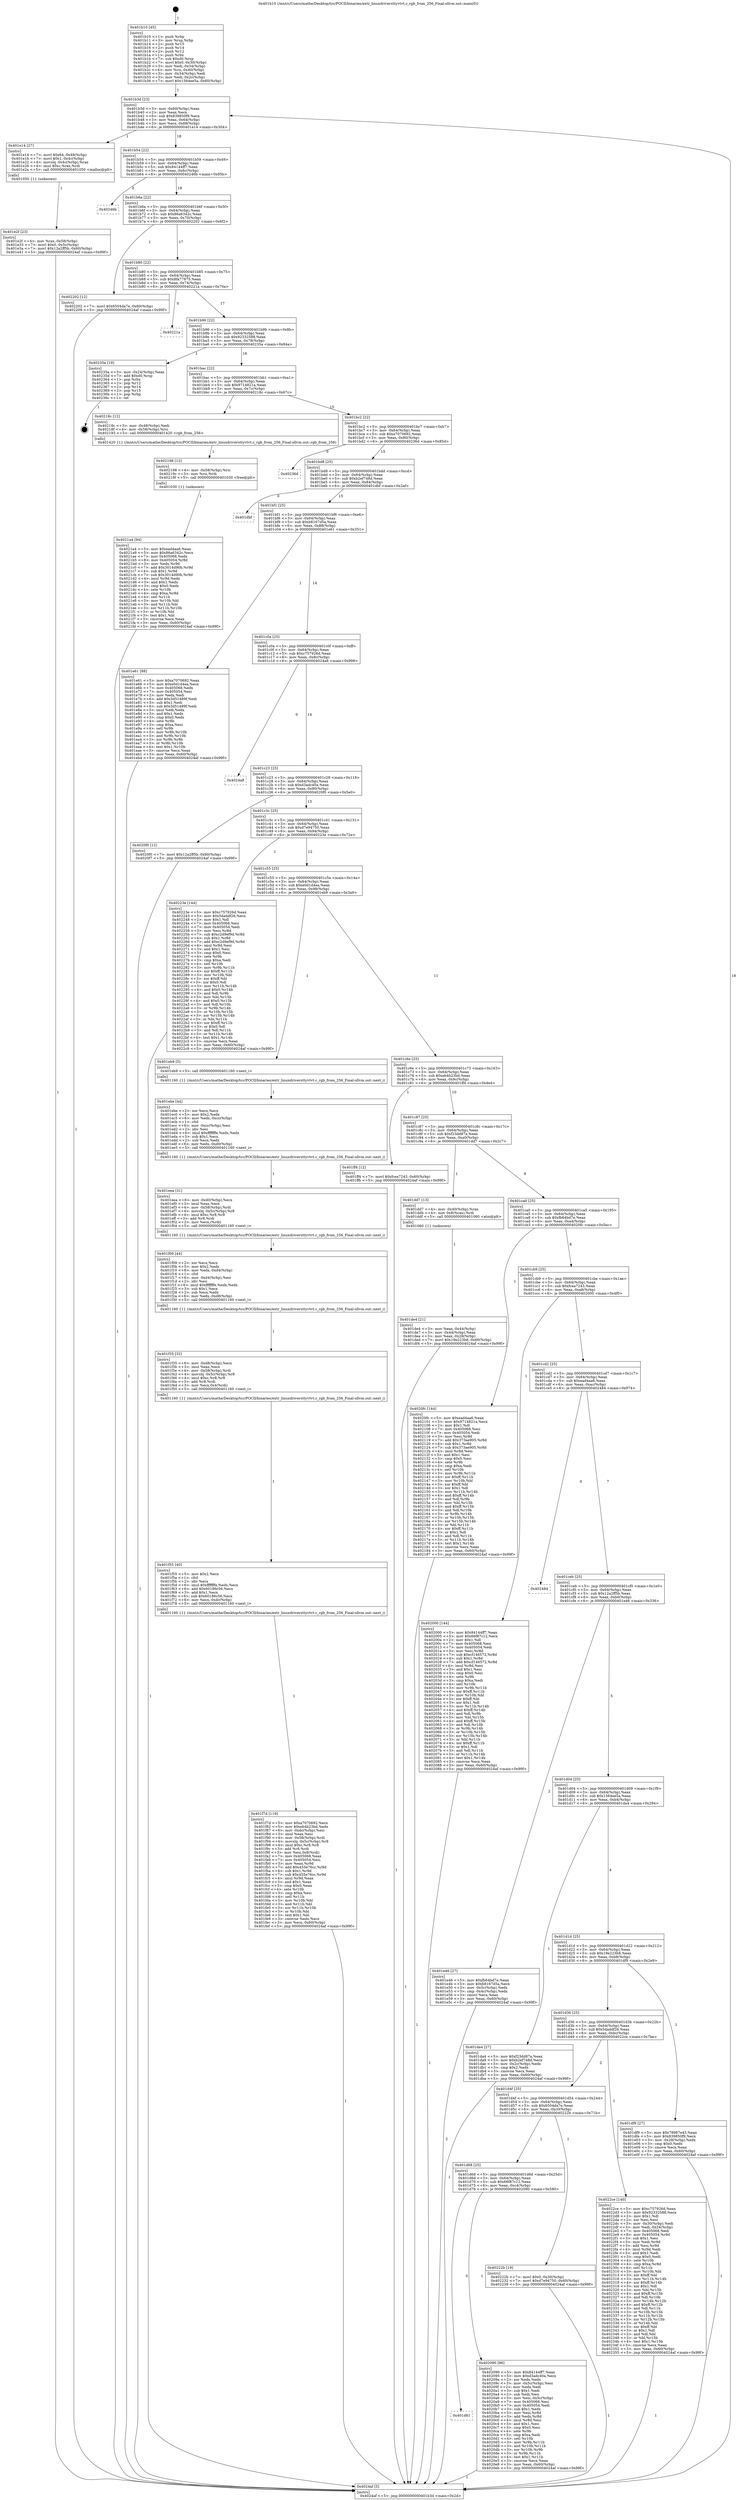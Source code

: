 digraph "0x401b10" {
  label = "0x401b10 (/mnt/c/Users/mathe/Desktop/tcc/POCII/binaries/extr_linuxdriversttyvtvt.c_rgb_from_256_Final-ollvm.out::main(0))"
  labelloc = "t"
  node[shape=record]

  Entry [label="",width=0.3,height=0.3,shape=circle,fillcolor=black,style=filled]
  "0x401b3d" [label="{
     0x401b3d [23]\l
     | [instrs]\l
     &nbsp;&nbsp;0x401b3d \<+3\>: mov -0x60(%rbp),%eax\l
     &nbsp;&nbsp;0x401b40 \<+2\>: mov %eax,%ecx\l
     &nbsp;&nbsp;0x401b42 \<+6\>: sub $0x839850f9,%ecx\l
     &nbsp;&nbsp;0x401b48 \<+3\>: mov %eax,-0x64(%rbp)\l
     &nbsp;&nbsp;0x401b4b \<+3\>: mov %ecx,-0x68(%rbp)\l
     &nbsp;&nbsp;0x401b4e \<+6\>: je 0000000000401e14 \<main+0x304\>\l
  }"]
  "0x401e14" [label="{
     0x401e14 [27]\l
     | [instrs]\l
     &nbsp;&nbsp;0x401e14 \<+7\>: movl $0x64,-0x48(%rbp)\l
     &nbsp;&nbsp;0x401e1b \<+7\>: movl $0x1,-0x4c(%rbp)\l
     &nbsp;&nbsp;0x401e22 \<+4\>: movslq -0x4c(%rbp),%rax\l
     &nbsp;&nbsp;0x401e26 \<+4\>: imul $0xc,%rax,%rdi\l
     &nbsp;&nbsp;0x401e2a \<+5\>: call 0000000000401050 \<malloc@plt\>\l
     | [calls]\l
     &nbsp;&nbsp;0x401050 \{1\} (unknown)\l
  }"]
  "0x401b54" [label="{
     0x401b54 [22]\l
     | [instrs]\l
     &nbsp;&nbsp;0x401b54 \<+5\>: jmp 0000000000401b59 \<main+0x49\>\l
     &nbsp;&nbsp;0x401b59 \<+3\>: mov -0x64(%rbp),%eax\l
     &nbsp;&nbsp;0x401b5c \<+5\>: sub $0x84144ff7,%eax\l
     &nbsp;&nbsp;0x401b61 \<+3\>: mov %eax,-0x6c(%rbp)\l
     &nbsp;&nbsp;0x401b64 \<+6\>: je 000000000040246b \<main+0x95b\>\l
  }"]
  Exit [label="",width=0.3,height=0.3,shape=circle,fillcolor=black,style=filled,peripheries=2]
  "0x40246b" [label="{
     0x40246b\l
  }", style=dashed]
  "0x401b6a" [label="{
     0x401b6a [22]\l
     | [instrs]\l
     &nbsp;&nbsp;0x401b6a \<+5\>: jmp 0000000000401b6f \<main+0x5f\>\l
     &nbsp;&nbsp;0x401b6f \<+3\>: mov -0x64(%rbp),%eax\l
     &nbsp;&nbsp;0x401b72 \<+5\>: sub $0x86a6342c,%eax\l
     &nbsp;&nbsp;0x401b77 \<+3\>: mov %eax,-0x70(%rbp)\l
     &nbsp;&nbsp;0x401b7a \<+6\>: je 0000000000402202 \<main+0x6f2\>\l
  }"]
  "0x4021a4" [label="{
     0x4021a4 [94]\l
     | [instrs]\l
     &nbsp;&nbsp;0x4021a4 \<+5\>: mov $0xead4aa6,%eax\l
     &nbsp;&nbsp;0x4021a9 \<+5\>: mov $0x86a6342c,%ecx\l
     &nbsp;&nbsp;0x4021ae \<+7\>: mov 0x405068,%edx\l
     &nbsp;&nbsp;0x4021b5 \<+8\>: mov 0x405054,%r8d\l
     &nbsp;&nbsp;0x4021bd \<+3\>: mov %edx,%r9d\l
     &nbsp;&nbsp;0x4021c0 \<+7\>: add $0x3014d90b,%r9d\l
     &nbsp;&nbsp;0x4021c7 \<+4\>: sub $0x1,%r9d\l
     &nbsp;&nbsp;0x4021cb \<+7\>: sub $0x3014d90b,%r9d\l
     &nbsp;&nbsp;0x4021d2 \<+4\>: imul %r9d,%edx\l
     &nbsp;&nbsp;0x4021d6 \<+3\>: and $0x1,%edx\l
     &nbsp;&nbsp;0x4021d9 \<+3\>: cmp $0x0,%edx\l
     &nbsp;&nbsp;0x4021dc \<+4\>: sete %r10b\l
     &nbsp;&nbsp;0x4021e0 \<+4\>: cmp $0xa,%r8d\l
     &nbsp;&nbsp;0x4021e4 \<+4\>: setl %r11b\l
     &nbsp;&nbsp;0x4021e8 \<+3\>: mov %r10b,%bl\l
     &nbsp;&nbsp;0x4021eb \<+3\>: and %r11b,%bl\l
     &nbsp;&nbsp;0x4021ee \<+3\>: xor %r11b,%r10b\l
     &nbsp;&nbsp;0x4021f1 \<+3\>: or %r10b,%bl\l
     &nbsp;&nbsp;0x4021f4 \<+3\>: test $0x1,%bl\l
     &nbsp;&nbsp;0x4021f7 \<+3\>: cmovne %ecx,%eax\l
     &nbsp;&nbsp;0x4021fa \<+3\>: mov %eax,-0x60(%rbp)\l
     &nbsp;&nbsp;0x4021fd \<+5\>: jmp 00000000004024af \<main+0x99f\>\l
  }"]
  "0x402202" [label="{
     0x402202 [12]\l
     | [instrs]\l
     &nbsp;&nbsp;0x402202 \<+7\>: movl $0x6504da7e,-0x60(%rbp)\l
     &nbsp;&nbsp;0x402209 \<+5\>: jmp 00000000004024af \<main+0x99f\>\l
  }"]
  "0x401b80" [label="{
     0x401b80 [22]\l
     | [instrs]\l
     &nbsp;&nbsp;0x401b80 \<+5\>: jmp 0000000000401b85 \<main+0x75\>\l
     &nbsp;&nbsp;0x401b85 \<+3\>: mov -0x64(%rbp),%eax\l
     &nbsp;&nbsp;0x401b88 \<+5\>: sub $0x8fa77875,%eax\l
     &nbsp;&nbsp;0x401b8d \<+3\>: mov %eax,-0x74(%rbp)\l
     &nbsp;&nbsp;0x401b90 \<+6\>: je 000000000040221a \<main+0x70a\>\l
  }"]
  "0x402198" [label="{
     0x402198 [12]\l
     | [instrs]\l
     &nbsp;&nbsp;0x402198 \<+4\>: mov -0x58(%rbp),%rsi\l
     &nbsp;&nbsp;0x40219c \<+3\>: mov %rsi,%rdi\l
     &nbsp;&nbsp;0x40219f \<+5\>: call 0000000000401030 \<free@plt\>\l
     | [calls]\l
     &nbsp;&nbsp;0x401030 \{1\} (unknown)\l
  }"]
  "0x40221a" [label="{
     0x40221a\l
  }", style=dashed]
  "0x401b96" [label="{
     0x401b96 [22]\l
     | [instrs]\l
     &nbsp;&nbsp;0x401b96 \<+5\>: jmp 0000000000401b9b \<main+0x8b\>\l
     &nbsp;&nbsp;0x401b9b \<+3\>: mov -0x64(%rbp),%eax\l
     &nbsp;&nbsp;0x401b9e \<+5\>: sub $0x92332588,%eax\l
     &nbsp;&nbsp;0x401ba3 \<+3\>: mov %eax,-0x78(%rbp)\l
     &nbsp;&nbsp;0x401ba6 \<+6\>: je 000000000040235a \<main+0x84a\>\l
  }"]
  "0x401d81" [label="{
     0x401d81\l
  }", style=dashed]
  "0x40235a" [label="{
     0x40235a [19]\l
     | [instrs]\l
     &nbsp;&nbsp;0x40235a \<+3\>: mov -0x24(%rbp),%eax\l
     &nbsp;&nbsp;0x40235d \<+7\>: add $0xd0,%rsp\l
     &nbsp;&nbsp;0x402364 \<+1\>: pop %rbx\l
     &nbsp;&nbsp;0x402365 \<+2\>: pop %r12\l
     &nbsp;&nbsp;0x402367 \<+2\>: pop %r14\l
     &nbsp;&nbsp;0x402369 \<+2\>: pop %r15\l
     &nbsp;&nbsp;0x40236b \<+1\>: pop %rbp\l
     &nbsp;&nbsp;0x40236c \<+1\>: ret\l
  }"]
  "0x401bac" [label="{
     0x401bac [22]\l
     | [instrs]\l
     &nbsp;&nbsp;0x401bac \<+5\>: jmp 0000000000401bb1 \<main+0xa1\>\l
     &nbsp;&nbsp;0x401bb1 \<+3\>: mov -0x64(%rbp),%eax\l
     &nbsp;&nbsp;0x401bb4 \<+5\>: sub $0x9714821a,%eax\l
     &nbsp;&nbsp;0x401bb9 \<+3\>: mov %eax,-0x7c(%rbp)\l
     &nbsp;&nbsp;0x401bbc \<+6\>: je 000000000040218c \<main+0x67c\>\l
  }"]
  "0x402090" [label="{
     0x402090 [96]\l
     | [instrs]\l
     &nbsp;&nbsp;0x402090 \<+5\>: mov $0x84144ff7,%eax\l
     &nbsp;&nbsp;0x402095 \<+5\>: mov $0xd3adc40a,%ecx\l
     &nbsp;&nbsp;0x40209a \<+2\>: xor %edx,%edx\l
     &nbsp;&nbsp;0x40209c \<+3\>: mov -0x5c(%rbp),%esi\l
     &nbsp;&nbsp;0x40209f \<+2\>: mov %edx,%edi\l
     &nbsp;&nbsp;0x4020a1 \<+3\>: sub $0x1,%edi\l
     &nbsp;&nbsp;0x4020a4 \<+2\>: sub %edi,%esi\l
     &nbsp;&nbsp;0x4020a6 \<+3\>: mov %esi,-0x5c(%rbp)\l
     &nbsp;&nbsp;0x4020a9 \<+7\>: mov 0x405068,%esi\l
     &nbsp;&nbsp;0x4020b0 \<+7\>: mov 0x405054,%edi\l
     &nbsp;&nbsp;0x4020b7 \<+3\>: sub $0x1,%edx\l
     &nbsp;&nbsp;0x4020ba \<+3\>: mov %esi,%r8d\l
     &nbsp;&nbsp;0x4020bd \<+3\>: add %edx,%r8d\l
     &nbsp;&nbsp;0x4020c0 \<+4\>: imul %r8d,%esi\l
     &nbsp;&nbsp;0x4020c4 \<+3\>: and $0x1,%esi\l
     &nbsp;&nbsp;0x4020c7 \<+3\>: cmp $0x0,%esi\l
     &nbsp;&nbsp;0x4020ca \<+4\>: sete %r9b\l
     &nbsp;&nbsp;0x4020ce \<+3\>: cmp $0xa,%edi\l
     &nbsp;&nbsp;0x4020d1 \<+4\>: setl %r10b\l
     &nbsp;&nbsp;0x4020d5 \<+3\>: mov %r9b,%r11b\l
     &nbsp;&nbsp;0x4020d8 \<+3\>: and %r10b,%r11b\l
     &nbsp;&nbsp;0x4020db \<+3\>: xor %r10b,%r9b\l
     &nbsp;&nbsp;0x4020de \<+3\>: or %r9b,%r11b\l
     &nbsp;&nbsp;0x4020e1 \<+4\>: test $0x1,%r11b\l
     &nbsp;&nbsp;0x4020e5 \<+3\>: cmovne %ecx,%eax\l
     &nbsp;&nbsp;0x4020e8 \<+3\>: mov %eax,-0x60(%rbp)\l
     &nbsp;&nbsp;0x4020eb \<+5\>: jmp 00000000004024af \<main+0x99f\>\l
  }"]
  "0x40218c" [label="{
     0x40218c [12]\l
     | [instrs]\l
     &nbsp;&nbsp;0x40218c \<+3\>: mov -0x48(%rbp),%edi\l
     &nbsp;&nbsp;0x40218f \<+4\>: mov -0x58(%rbp),%rsi\l
     &nbsp;&nbsp;0x402193 \<+5\>: call 0000000000401420 \<rgb_from_256\>\l
     | [calls]\l
     &nbsp;&nbsp;0x401420 \{1\} (/mnt/c/Users/mathe/Desktop/tcc/POCII/binaries/extr_linuxdriversttyvtvt.c_rgb_from_256_Final-ollvm.out::rgb_from_256)\l
  }"]
  "0x401bc2" [label="{
     0x401bc2 [22]\l
     | [instrs]\l
     &nbsp;&nbsp;0x401bc2 \<+5\>: jmp 0000000000401bc7 \<main+0xb7\>\l
     &nbsp;&nbsp;0x401bc7 \<+3\>: mov -0x64(%rbp),%eax\l
     &nbsp;&nbsp;0x401bca \<+5\>: sub $0xa7070692,%eax\l
     &nbsp;&nbsp;0x401bcf \<+3\>: mov %eax,-0x80(%rbp)\l
     &nbsp;&nbsp;0x401bd2 \<+6\>: je 000000000040236d \<main+0x85d\>\l
  }"]
  "0x401d68" [label="{
     0x401d68 [25]\l
     | [instrs]\l
     &nbsp;&nbsp;0x401d68 \<+5\>: jmp 0000000000401d6d \<main+0x25d\>\l
     &nbsp;&nbsp;0x401d6d \<+3\>: mov -0x64(%rbp),%eax\l
     &nbsp;&nbsp;0x401d70 \<+5\>: sub $0x66f87c12,%eax\l
     &nbsp;&nbsp;0x401d75 \<+6\>: mov %eax,-0xc4(%rbp)\l
     &nbsp;&nbsp;0x401d7b \<+6\>: je 0000000000402090 \<main+0x580\>\l
  }"]
  "0x40236d" [label="{
     0x40236d\l
  }", style=dashed]
  "0x401bd8" [label="{
     0x401bd8 [25]\l
     | [instrs]\l
     &nbsp;&nbsp;0x401bd8 \<+5\>: jmp 0000000000401bdd \<main+0xcd\>\l
     &nbsp;&nbsp;0x401bdd \<+3\>: mov -0x64(%rbp),%eax\l
     &nbsp;&nbsp;0x401be0 \<+5\>: sub $0xb2ef748d,%eax\l
     &nbsp;&nbsp;0x401be5 \<+6\>: mov %eax,-0x84(%rbp)\l
     &nbsp;&nbsp;0x401beb \<+6\>: je 0000000000401dbf \<main+0x2af\>\l
  }"]
  "0x40222b" [label="{
     0x40222b [19]\l
     | [instrs]\l
     &nbsp;&nbsp;0x40222b \<+7\>: movl $0x0,-0x30(%rbp)\l
     &nbsp;&nbsp;0x402232 \<+7\>: movl $0xd7e94750,-0x60(%rbp)\l
     &nbsp;&nbsp;0x402239 \<+5\>: jmp 00000000004024af \<main+0x99f\>\l
  }"]
  "0x401dbf" [label="{
     0x401dbf\l
  }", style=dashed]
  "0x401bf1" [label="{
     0x401bf1 [25]\l
     | [instrs]\l
     &nbsp;&nbsp;0x401bf1 \<+5\>: jmp 0000000000401bf6 \<main+0xe6\>\l
     &nbsp;&nbsp;0x401bf6 \<+3\>: mov -0x64(%rbp),%eax\l
     &nbsp;&nbsp;0x401bf9 \<+5\>: sub $0xb8167d5a,%eax\l
     &nbsp;&nbsp;0x401bfe \<+6\>: mov %eax,-0x88(%rbp)\l
     &nbsp;&nbsp;0x401c04 \<+6\>: je 0000000000401e61 \<main+0x351\>\l
  }"]
  "0x401d4f" [label="{
     0x401d4f [25]\l
     | [instrs]\l
     &nbsp;&nbsp;0x401d4f \<+5\>: jmp 0000000000401d54 \<main+0x244\>\l
     &nbsp;&nbsp;0x401d54 \<+3\>: mov -0x64(%rbp),%eax\l
     &nbsp;&nbsp;0x401d57 \<+5\>: sub $0x6504da7e,%eax\l
     &nbsp;&nbsp;0x401d5c \<+6\>: mov %eax,-0xc0(%rbp)\l
     &nbsp;&nbsp;0x401d62 \<+6\>: je 000000000040222b \<main+0x71b\>\l
  }"]
  "0x401e61" [label="{
     0x401e61 [88]\l
     | [instrs]\l
     &nbsp;&nbsp;0x401e61 \<+5\>: mov $0xa7070692,%eax\l
     &nbsp;&nbsp;0x401e66 \<+5\>: mov $0xe0d1d4ea,%ecx\l
     &nbsp;&nbsp;0x401e6b \<+7\>: mov 0x405068,%edx\l
     &nbsp;&nbsp;0x401e72 \<+7\>: mov 0x405054,%esi\l
     &nbsp;&nbsp;0x401e79 \<+2\>: mov %edx,%edi\l
     &nbsp;&nbsp;0x401e7b \<+6\>: add $0x3d51489f,%edi\l
     &nbsp;&nbsp;0x401e81 \<+3\>: sub $0x1,%edi\l
     &nbsp;&nbsp;0x401e84 \<+6\>: sub $0x3d51489f,%edi\l
     &nbsp;&nbsp;0x401e8a \<+3\>: imul %edi,%edx\l
     &nbsp;&nbsp;0x401e8d \<+3\>: and $0x1,%edx\l
     &nbsp;&nbsp;0x401e90 \<+3\>: cmp $0x0,%edx\l
     &nbsp;&nbsp;0x401e93 \<+4\>: sete %r8b\l
     &nbsp;&nbsp;0x401e97 \<+3\>: cmp $0xa,%esi\l
     &nbsp;&nbsp;0x401e9a \<+4\>: setl %r9b\l
     &nbsp;&nbsp;0x401e9e \<+3\>: mov %r8b,%r10b\l
     &nbsp;&nbsp;0x401ea1 \<+3\>: and %r9b,%r10b\l
     &nbsp;&nbsp;0x401ea4 \<+3\>: xor %r9b,%r8b\l
     &nbsp;&nbsp;0x401ea7 \<+3\>: or %r8b,%r10b\l
     &nbsp;&nbsp;0x401eaa \<+4\>: test $0x1,%r10b\l
     &nbsp;&nbsp;0x401eae \<+3\>: cmovne %ecx,%eax\l
     &nbsp;&nbsp;0x401eb1 \<+3\>: mov %eax,-0x60(%rbp)\l
     &nbsp;&nbsp;0x401eb4 \<+5\>: jmp 00000000004024af \<main+0x99f\>\l
  }"]
  "0x401c0a" [label="{
     0x401c0a [25]\l
     | [instrs]\l
     &nbsp;&nbsp;0x401c0a \<+5\>: jmp 0000000000401c0f \<main+0xff\>\l
     &nbsp;&nbsp;0x401c0f \<+3\>: mov -0x64(%rbp),%eax\l
     &nbsp;&nbsp;0x401c12 \<+5\>: sub $0xc757926d,%eax\l
     &nbsp;&nbsp;0x401c17 \<+6\>: mov %eax,-0x8c(%rbp)\l
     &nbsp;&nbsp;0x401c1d \<+6\>: je 00000000004024a8 \<main+0x998\>\l
  }"]
  "0x4022ce" [label="{
     0x4022ce [140]\l
     | [instrs]\l
     &nbsp;&nbsp;0x4022ce \<+5\>: mov $0xc757926d,%eax\l
     &nbsp;&nbsp;0x4022d3 \<+5\>: mov $0x92332588,%ecx\l
     &nbsp;&nbsp;0x4022d8 \<+2\>: mov $0x1,%dl\l
     &nbsp;&nbsp;0x4022da \<+2\>: xor %esi,%esi\l
     &nbsp;&nbsp;0x4022dc \<+3\>: mov -0x30(%rbp),%edi\l
     &nbsp;&nbsp;0x4022df \<+3\>: mov %edi,-0x24(%rbp)\l
     &nbsp;&nbsp;0x4022e2 \<+7\>: mov 0x405068,%edi\l
     &nbsp;&nbsp;0x4022e9 \<+8\>: mov 0x405054,%r8d\l
     &nbsp;&nbsp;0x4022f1 \<+3\>: sub $0x1,%esi\l
     &nbsp;&nbsp;0x4022f4 \<+3\>: mov %edi,%r9d\l
     &nbsp;&nbsp;0x4022f7 \<+3\>: add %esi,%r9d\l
     &nbsp;&nbsp;0x4022fa \<+4\>: imul %r9d,%edi\l
     &nbsp;&nbsp;0x4022fe \<+3\>: and $0x1,%edi\l
     &nbsp;&nbsp;0x402301 \<+3\>: cmp $0x0,%edi\l
     &nbsp;&nbsp;0x402304 \<+4\>: sete %r10b\l
     &nbsp;&nbsp;0x402308 \<+4\>: cmp $0xa,%r8d\l
     &nbsp;&nbsp;0x40230c \<+4\>: setl %r11b\l
     &nbsp;&nbsp;0x402310 \<+3\>: mov %r10b,%bl\l
     &nbsp;&nbsp;0x402313 \<+3\>: xor $0xff,%bl\l
     &nbsp;&nbsp;0x402316 \<+3\>: mov %r11b,%r14b\l
     &nbsp;&nbsp;0x402319 \<+4\>: xor $0xff,%r14b\l
     &nbsp;&nbsp;0x40231d \<+3\>: xor $0x1,%dl\l
     &nbsp;&nbsp;0x402320 \<+3\>: mov %bl,%r15b\l
     &nbsp;&nbsp;0x402323 \<+4\>: and $0xff,%r15b\l
     &nbsp;&nbsp;0x402327 \<+3\>: and %dl,%r10b\l
     &nbsp;&nbsp;0x40232a \<+3\>: mov %r14b,%r12b\l
     &nbsp;&nbsp;0x40232d \<+4\>: and $0xff,%r12b\l
     &nbsp;&nbsp;0x402331 \<+3\>: and %dl,%r11b\l
     &nbsp;&nbsp;0x402334 \<+3\>: or %r10b,%r15b\l
     &nbsp;&nbsp;0x402337 \<+3\>: or %r11b,%r12b\l
     &nbsp;&nbsp;0x40233a \<+3\>: xor %r12b,%r15b\l
     &nbsp;&nbsp;0x40233d \<+3\>: or %r14b,%bl\l
     &nbsp;&nbsp;0x402340 \<+3\>: xor $0xff,%bl\l
     &nbsp;&nbsp;0x402343 \<+3\>: or $0x1,%dl\l
     &nbsp;&nbsp;0x402346 \<+2\>: and %dl,%bl\l
     &nbsp;&nbsp;0x402348 \<+3\>: or %bl,%r15b\l
     &nbsp;&nbsp;0x40234b \<+4\>: test $0x1,%r15b\l
     &nbsp;&nbsp;0x40234f \<+3\>: cmovne %ecx,%eax\l
     &nbsp;&nbsp;0x402352 \<+3\>: mov %eax,-0x60(%rbp)\l
     &nbsp;&nbsp;0x402355 \<+5\>: jmp 00000000004024af \<main+0x99f\>\l
  }"]
  "0x4024a8" [label="{
     0x4024a8\l
  }", style=dashed]
  "0x401c23" [label="{
     0x401c23 [25]\l
     | [instrs]\l
     &nbsp;&nbsp;0x401c23 \<+5\>: jmp 0000000000401c28 \<main+0x118\>\l
     &nbsp;&nbsp;0x401c28 \<+3\>: mov -0x64(%rbp),%eax\l
     &nbsp;&nbsp;0x401c2b \<+5\>: sub $0xd3adc40a,%eax\l
     &nbsp;&nbsp;0x401c30 \<+6\>: mov %eax,-0x90(%rbp)\l
     &nbsp;&nbsp;0x401c36 \<+6\>: je 00000000004020f0 \<main+0x5e0\>\l
  }"]
  "0x401f7d" [label="{
     0x401f7d [119]\l
     | [instrs]\l
     &nbsp;&nbsp;0x401f7d \<+5\>: mov $0xa7070692,%ecx\l
     &nbsp;&nbsp;0x401f82 \<+5\>: mov $0xeb4b23bd,%edx\l
     &nbsp;&nbsp;0x401f87 \<+6\>: mov -0xdc(%rbp),%esi\l
     &nbsp;&nbsp;0x401f8d \<+3\>: imul %eax,%esi\l
     &nbsp;&nbsp;0x401f90 \<+4\>: mov -0x58(%rbp),%rdi\l
     &nbsp;&nbsp;0x401f94 \<+4\>: movslq -0x5c(%rbp),%r8\l
     &nbsp;&nbsp;0x401f98 \<+4\>: imul $0xc,%r8,%r8\l
     &nbsp;&nbsp;0x401f9c \<+3\>: add %r8,%rdi\l
     &nbsp;&nbsp;0x401f9f \<+3\>: mov %esi,0x8(%rdi)\l
     &nbsp;&nbsp;0x401fa2 \<+7\>: mov 0x405068,%eax\l
     &nbsp;&nbsp;0x401fa9 \<+7\>: mov 0x405054,%esi\l
     &nbsp;&nbsp;0x401fb0 \<+3\>: mov %eax,%r9d\l
     &nbsp;&nbsp;0x401fb3 \<+7\>: add $0x455e76cc,%r9d\l
     &nbsp;&nbsp;0x401fba \<+4\>: sub $0x1,%r9d\l
     &nbsp;&nbsp;0x401fbe \<+7\>: sub $0x455e76cc,%r9d\l
     &nbsp;&nbsp;0x401fc5 \<+4\>: imul %r9d,%eax\l
     &nbsp;&nbsp;0x401fc9 \<+3\>: and $0x1,%eax\l
     &nbsp;&nbsp;0x401fcc \<+3\>: cmp $0x0,%eax\l
     &nbsp;&nbsp;0x401fcf \<+4\>: sete %r10b\l
     &nbsp;&nbsp;0x401fd3 \<+3\>: cmp $0xa,%esi\l
     &nbsp;&nbsp;0x401fd6 \<+4\>: setl %r11b\l
     &nbsp;&nbsp;0x401fda \<+3\>: mov %r10b,%bl\l
     &nbsp;&nbsp;0x401fdd \<+3\>: and %r11b,%bl\l
     &nbsp;&nbsp;0x401fe0 \<+3\>: xor %r11b,%r10b\l
     &nbsp;&nbsp;0x401fe3 \<+3\>: or %r10b,%bl\l
     &nbsp;&nbsp;0x401fe6 \<+3\>: test $0x1,%bl\l
     &nbsp;&nbsp;0x401fe9 \<+3\>: cmovne %edx,%ecx\l
     &nbsp;&nbsp;0x401fec \<+3\>: mov %ecx,-0x60(%rbp)\l
     &nbsp;&nbsp;0x401fef \<+5\>: jmp 00000000004024af \<main+0x99f\>\l
  }"]
  "0x4020f0" [label="{
     0x4020f0 [12]\l
     | [instrs]\l
     &nbsp;&nbsp;0x4020f0 \<+7\>: movl $0x12a2ff5b,-0x60(%rbp)\l
     &nbsp;&nbsp;0x4020f7 \<+5\>: jmp 00000000004024af \<main+0x99f\>\l
  }"]
  "0x401c3c" [label="{
     0x401c3c [25]\l
     | [instrs]\l
     &nbsp;&nbsp;0x401c3c \<+5\>: jmp 0000000000401c41 \<main+0x131\>\l
     &nbsp;&nbsp;0x401c41 \<+3\>: mov -0x64(%rbp),%eax\l
     &nbsp;&nbsp;0x401c44 \<+5\>: sub $0xd7e94750,%eax\l
     &nbsp;&nbsp;0x401c49 \<+6\>: mov %eax,-0x94(%rbp)\l
     &nbsp;&nbsp;0x401c4f \<+6\>: je 000000000040223e \<main+0x72e\>\l
  }"]
  "0x401f55" [label="{
     0x401f55 [40]\l
     | [instrs]\l
     &nbsp;&nbsp;0x401f55 \<+5\>: mov $0x2,%ecx\l
     &nbsp;&nbsp;0x401f5a \<+1\>: cltd\l
     &nbsp;&nbsp;0x401f5b \<+2\>: idiv %ecx\l
     &nbsp;&nbsp;0x401f5d \<+6\>: imul $0xfffffffe,%edx,%ecx\l
     &nbsp;&nbsp;0x401f63 \<+6\>: add $0x60186c56,%ecx\l
     &nbsp;&nbsp;0x401f69 \<+3\>: add $0x1,%ecx\l
     &nbsp;&nbsp;0x401f6c \<+6\>: sub $0x60186c56,%ecx\l
     &nbsp;&nbsp;0x401f72 \<+6\>: mov %ecx,-0xdc(%rbp)\l
     &nbsp;&nbsp;0x401f78 \<+5\>: call 0000000000401160 \<next_i\>\l
     | [calls]\l
     &nbsp;&nbsp;0x401160 \{1\} (/mnt/c/Users/mathe/Desktop/tcc/POCII/binaries/extr_linuxdriversttyvtvt.c_rgb_from_256_Final-ollvm.out::next_i)\l
  }"]
  "0x40223e" [label="{
     0x40223e [144]\l
     | [instrs]\l
     &nbsp;&nbsp;0x40223e \<+5\>: mov $0xc757926d,%eax\l
     &nbsp;&nbsp;0x402243 \<+5\>: mov $0x5daddf26,%ecx\l
     &nbsp;&nbsp;0x402248 \<+2\>: mov $0x1,%dl\l
     &nbsp;&nbsp;0x40224a \<+7\>: mov 0x405068,%esi\l
     &nbsp;&nbsp;0x402251 \<+7\>: mov 0x405054,%edi\l
     &nbsp;&nbsp;0x402258 \<+3\>: mov %esi,%r8d\l
     &nbsp;&nbsp;0x40225b \<+7\>: sub $0xc2d9ef9d,%r8d\l
     &nbsp;&nbsp;0x402262 \<+4\>: sub $0x1,%r8d\l
     &nbsp;&nbsp;0x402266 \<+7\>: add $0xc2d9ef9d,%r8d\l
     &nbsp;&nbsp;0x40226d \<+4\>: imul %r8d,%esi\l
     &nbsp;&nbsp;0x402271 \<+3\>: and $0x1,%esi\l
     &nbsp;&nbsp;0x402274 \<+3\>: cmp $0x0,%esi\l
     &nbsp;&nbsp;0x402277 \<+4\>: sete %r9b\l
     &nbsp;&nbsp;0x40227b \<+3\>: cmp $0xa,%edi\l
     &nbsp;&nbsp;0x40227e \<+4\>: setl %r10b\l
     &nbsp;&nbsp;0x402282 \<+3\>: mov %r9b,%r11b\l
     &nbsp;&nbsp;0x402285 \<+4\>: xor $0xff,%r11b\l
     &nbsp;&nbsp;0x402289 \<+3\>: mov %r10b,%bl\l
     &nbsp;&nbsp;0x40228c \<+3\>: xor $0xff,%bl\l
     &nbsp;&nbsp;0x40228f \<+3\>: xor $0x0,%dl\l
     &nbsp;&nbsp;0x402292 \<+3\>: mov %r11b,%r14b\l
     &nbsp;&nbsp;0x402295 \<+4\>: and $0x0,%r14b\l
     &nbsp;&nbsp;0x402299 \<+3\>: and %dl,%r9b\l
     &nbsp;&nbsp;0x40229c \<+3\>: mov %bl,%r15b\l
     &nbsp;&nbsp;0x40229f \<+4\>: and $0x0,%r15b\l
     &nbsp;&nbsp;0x4022a3 \<+3\>: and %dl,%r10b\l
     &nbsp;&nbsp;0x4022a6 \<+3\>: or %r9b,%r14b\l
     &nbsp;&nbsp;0x4022a9 \<+3\>: or %r10b,%r15b\l
     &nbsp;&nbsp;0x4022ac \<+3\>: xor %r15b,%r14b\l
     &nbsp;&nbsp;0x4022af \<+3\>: or %bl,%r11b\l
     &nbsp;&nbsp;0x4022b2 \<+4\>: xor $0xff,%r11b\l
     &nbsp;&nbsp;0x4022b6 \<+3\>: or $0x0,%dl\l
     &nbsp;&nbsp;0x4022b9 \<+3\>: and %dl,%r11b\l
     &nbsp;&nbsp;0x4022bc \<+3\>: or %r11b,%r14b\l
     &nbsp;&nbsp;0x4022bf \<+4\>: test $0x1,%r14b\l
     &nbsp;&nbsp;0x4022c3 \<+3\>: cmovne %ecx,%eax\l
     &nbsp;&nbsp;0x4022c6 \<+3\>: mov %eax,-0x60(%rbp)\l
     &nbsp;&nbsp;0x4022c9 \<+5\>: jmp 00000000004024af \<main+0x99f\>\l
  }"]
  "0x401c55" [label="{
     0x401c55 [25]\l
     | [instrs]\l
     &nbsp;&nbsp;0x401c55 \<+5\>: jmp 0000000000401c5a \<main+0x14a\>\l
     &nbsp;&nbsp;0x401c5a \<+3\>: mov -0x64(%rbp),%eax\l
     &nbsp;&nbsp;0x401c5d \<+5\>: sub $0xe0d1d4ea,%eax\l
     &nbsp;&nbsp;0x401c62 \<+6\>: mov %eax,-0x98(%rbp)\l
     &nbsp;&nbsp;0x401c68 \<+6\>: je 0000000000401eb9 \<main+0x3a9\>\l
  }"]
  "0x401f35" [label="{
     0x401f35 [32]\l
     | [instrs]\l
     &nbsp;&nbsp;0x401f35 \<+6\>: mov -0xd8(%rbp),%ecx\l
     &nbsp;&nbsp;0x401f3b \<+3\>: imul %eax,%ecx\l
     &nbsp;&nbsp;0x401f3e \<+4\>: mov -0x58(%rbp),%rdi\l
     &nbsp;&nbsp;0x401f42 \<+4\>: movslq -0x5c(%rbp),%r8\l
     &nbsp;&nbsp;0x401f46 \<+4\>: imul $0xc,%r8,%r8\l
     &nbsp;&nbsp;0x401f4a \<+3\>: add %r8,%rdi\l
     &nbsp;&nbsp;0x401f4d \<+3\>: mov %ecx,0x4(%rdi)\l
     &nbsp;&nbsp;0x401f50 \<+5\>: call 0000000000401160 \<next_i\>\l
     | [calls]\l
     &nbsp;&nbsp;0x401160 \{1\} (/mnt/c/Users/mathe/Desktop/tcc/POCII/binaries/extr_linuxdriversttyvtvt.c_rgb_from_256_Final-ollvm.out::next_i)\l
  }"]
  "0x401eb9" [label="{
     0x401eb9 [5]\l
     | [instrs]\l
     &nbsp;&nbsp;0x401eb9 \<+5\>: call 0000000000401160 \<next_i\>\l
     | [calls]\l
     &nbsp;&nbsp;0x401160 \{1\} (/mnt/c/Users/mathe/Desktop/tcc/POCII/binaries/extr_linuxdriversttyvtvt.c_rgb_from_256_Final-ollvm.out::next_i)\l
  }"]
  "0x401c6e" [label="{
     0x401c6e [25]\l
     | [instrs]\l
     &nbsp;&nbsp;0x401c6e \<+5\>: jmp 0000000000401c73 \<main+0x163\>\l
     &nbsp;&nbsp;0x401c73 \<+3\>: mov -0x64(%rbp),%eax\l
     &nbsp;&nbsp;0x401c76 \<+5\>: sub $0xeb4b23bd,%eax\l
     &nbsp;&nbsp;0x401c7b \<+6\>: mov %eax,-0x9c(%rbp)\l
     &nbsp;&nbsp;0x401c81 \<+6\>: je 0000000000401ff4 \<main+0x4e4\>\l
  }"]
  "0x401f09" [label="{
     0x401f09 [44]\l
     | [instrs]\l
     &nbsp;&nbsp;0x401f09 \<+2\>: xor %ecx,%ecx\l
     &nbsp;&nbsp;0x401f0b \<+5\>: mov $0x2,%edx\l
     &nbsp;&nbsp;0x401f10 \<+6\>: mov %edx,-0xd4(%rbp)\l
     &nbsp;&nbsp;0x401f16 \<+1\>: cltd\l
     &nbsp;&nbsp;0x401f17 \<+6\>: mov -0xd4(%rbp),%esi\l
     &nbsp;&nbsp;0x401f1d \<+2\>: idiv %esi\l
     &nbsp;&nbsp;0x401f1f \<+6\>: imul $0xfffffffe,%edx,%edx\l
     &nbsp;&nbsp;0x401f25 \<+3\>: sub $0x1,%ecx\l
     &nbsp;&nbsp;0x401f28 \<+2\>: sub %ecx,%edx\l
     &nbsp;&nbsp;0x401f2a \<+6\>: mov %edx,-0xd8(%rbp)\l
     &nbsp;&nbsp;0x401f30 \<+5\>: call 0000000000401160 \<next_i\>\l
     | [calls]\l
     &nbsp;&nbsp;0x401160 \{1\} (/mnt/c/Users/mathe/Desktop/tcc/POCII/binaries/extr_linuxdriversttyvtvt.c_rgb_from_256_Final-ollvm.out::next_i)\l
  }"]
  "0x401ff4" [label="{
     0x401ff4 [12]\l
     | [instrs]\l
     &nbsp;&nbsp;0x401ff4 \<+7\>: movl $0xfcea7243,-0x60(%rbp)\l
     &nbsp;&nbsp;0x401ffb \<+5\>: jmp 00000000004024af \<main+0x99f\>\l
  }"]
  "0x401c87" [label="{
     0x401c87 [25]\l
     | [instrs]\l
     &nbsp;&nbsp;0x401c87 \<+5\>: jmp 0000000000401c8c \<main+0x17c\>\l
     &nbsp;&nbsp;0x401c8c \<+3\>: mov -0x64(%rbp),%eax\l
     &nbsp;&nbsp;0x401c8f \<+5\>: sub $0xf23dd87a,%eax\l
     &nbsp;&nbsp;0x401c94 \<+6\>: mov %eax,-0xa0(%rbp)\l
     &nbsp;&nbsp;0x401c9a \<+6\>: je 0000000000401dd7 \<main+0x2c7\>\l
  }"]
  "0x401eea" [label="{
     0x401eea [31]\l
     | [instrs]\l
     &nbsp;&nbsp;0x401eea \<+6\>: mov -0xd0(%rbp),%ecx\l
     &nbsp;&nbsp;0x401ef0 \<+3\>: imul %eax,%ecx\l
     &nbsp;&nbsp;0x401ef3 \<+4\>: mov -0x58(%rbp),%rdi\l
     &nbsp;&nbsp;0x401ef7 \<+4\>: movslq -0x5c(%rbp),%r8\l
     &nbsp;&nbsp;0x401efb \<+4\>: imul $0xc,%r8,%r8\l
     &nbsp;&nbsp;0x401eff \<+3\>: add %r8,%rdi\l
     &nbsp;&nbsp;0x401f02 \<+2\>: mov %ecx,(%rdi)\l
     &nbsp;&nbsp;0x401f04 \<+5\>: call 0000000000401160 \<next_i\>\l
     | [calls]\l
     &nbsp;&nbsp;0x401160 \{1\} (/mnt/c/Users/mathe/Desktop/tcc/POCII/binaries/extr_linuxdriversttyvtvt.c_rgb_from_256_Final-ollvm.out::next_i)\l
  }"]
  "0x401dd7" [label="{
     0x401dd7 [13]\l
     | [instrs]\l
     &nbsp;&nbsp;0x401dd7 \<+4\>: mov -0x40(%rbp),%rax\l
     &nbsp;&nbsp;0x401ddb \<+4\>: mov 0x8(%rax),%rdi\l
     &nbsp;&nbsp;0x401ddf \<+5\>: call 0000000000401060 \<atoi@plt\>\l
     | [calls]\l
     &nbsp;&nbsp;0x401060 \{1\} (unknown)\l
  }"]
  "0x401ca0" [label="{
     0x401ca0 [25]\l
     | [instrs]\l
     &nbsp;&nbsp;0x401ca0 \<+5\>: jmp 0000000000401ca5 \<main+0x195\>\l
     &nbsp;&nbsp;0x401ca5 \<+3\>: mov -0x64(%rbp),%eax\l
     &nbsp;&nbsp;0x401ca8 \<+5\>: sub $0xfb64bd7e,%eax\l
     &nbsp;&nbsp;0x401cad \<+6\>: mov %eax,-0xa4(%rbp)\l
     &nbsp;&nbsp;0x401cb3 \<+6\>: je 00000000004020fc \<main+0x5ec\>\l
  }"]
  "0x401ebe" [label="{
     0x401ebe [44]\l
     | [instrs]\l
     &nbsp;&nbsp;0x401ebe \<+2\>: xor %ecx,%ecx\l
     &nbsp;&nbsp;0x401ec0 \<+5\>: mov $0x2,%edx\l
     &nbsp;&nbsp;0x401ec5 \<+6\>: mov %edx,-0xcc(%rbp)\l
     &nbsp;&nbsp;0x401ecb \<+1\>: cltd\l
     &nbsp;&nbsp;0x401ecc \<+6\>: mov -0xcc(%rbp),%esi\l
     &nbsp;&nbsp;0x401ed2 \<+2\>: idiv %esi\l
     &nbsp;&nbsp;0x401ed4 \<+6\>: imul $0xfffffffe,%edx,%edx\l
     &nbsp;&nbsp;0x401eda \<+3\>: sub $0x1,%ecx\l
     &nbsp;&nbsp;0x401edd \<+2\>: sub %ecx,%edx\l
     &nbsp;&nbsp;0x401edf \<+6\>: mov %edx,-0xd0(%rbp)\l
     &nbsp;&nbsp;0x401ee5 \<+5\>: call 0000000000401160 \<next_i\>\l
     | [calls]\l
     &nbsp;&nbsp;0x401160 \{1\} (/mnt/c/Users/mathe/Desktop/tcc/POCII/binaries/extr_linuxdriversttyvtvt.c_rgb_from_256_Final-ollvm.out::next_i)\l
  }"]
  "0x4020fc" [label="{
     0x4020fc [144]\l
     | [instrs]\l
     &nbsp;&nbsp;0x4020fc \<+5\>: mov $0xead4aa6,%eax\l
     &nbsp;&nbsp;0x402101 \<+5\>: mov $0x9714821a,%ecx\l
     &nbsp;&nbsp;0x402106 \<+2\>: mov $0x1,%dl\l
     &nbsp;&nbsp;0x402108 \<+7\>: mov 0x405068,%esi\l
     &nbsp;&nbsp;0x40210f \<+7\>: mov 0x405054,%edi\l
     &nbsp;&nbsp;0x402116 \<+3\>: mov %esi,%r8d\l
     &nbsp;&nbsp;0x402119 \<+7\>: add $0x373ae905,%r8d\l
     &nbsp;&nbsp;0x402120 \<+4\>: sub $0x1,%r8d\l
     &nbsp;&nbsp;0x402124 \<+7\>: sub $0x373ae905,%r8d\l
     &nbsp;&nbsp;0x40212b \<+4\>: imul %r8d,%esi\l
     &nbsp;&nbsp;0x40212f \<+3\>: and $0x1,%esi\l
     &nbsp;&nbsp;0x402132 \<+3\>: cmp $0x0,%esi\l
     &nbsp;&nbsp;0x402135 \<+4\>: sete %r9b\l
     &nbsp;&nbsp;0x402139 \<+3\>: cmp $0xa,%edi\l
     &nbsp;&nbsp;0x40213c \<+4\>: setl %r10b\l
     &nbsp;&nbsp;0x402140 \<+3\>: mov %r9b,%r11b\l
     &nbsp;&nbsp;0x402143 \<+4\>: xor $0xff,%r11b\l
     &nbsp;&nbsp;0x402147 \<+3\>: mov %r10b,%bl\l
     &nbsp;&nbsp;0x40214a \<+3\>: xor $0xff,%bl\l
     &nbsp;&nbsp;0x40214d \<+3\>: xor $0x1,%dl\l
     &nbsp;&nbsp;0x402150 \<+3\>: mov %r11b,%r14b\l
     &nbsp;&nbsp;0x402153 \<+4\>: and $0xff,%r14b\l
     &nbsp;&nbsp;0x402157 \<+3\>: and %dl,%r9b\l
     &nbsp;&nbsp;0x40215a \<+3\>: mov %bl,%r15b\l
     &nbsp;&nbsp;0x40215d \<+4\>: and $0xff,%r15b\l
     &nbsp;&nbsp;0x402161 \<+3\>: and %dl,%r10b\l
     &nbsp;&nbsp;0x402164 \<+3\>: or %r9b,%r14b\l
     &nbsp;&nbsp;0x402167 \<+3\>: or %r10b,%r15b\l
     &nbsp;&nbsp;0x40216a \<+3\>: xor %r15b,%r14b\l
     &nbsp;&nbsp;0x40216d \<+3\>: or %bl,%r11b\l
     &nbsp;&nbsp;0x402170 \<+4\>: xor $0xff,%r11b\l
     &nbsp;&nbsp;0x402174 \<+3\>: or $0x1,%dl\l
     &nbsp;&nbsp;0x402177 \<+3\>: and %dl,%r11b\l
     &nbsp;&nbsp;0x40217a \<+3\>: or %r11b,%r14b\l
     &nbsp;&nbsp;0x40217d \<+4\>: test $0x1,%r14b\l
     &nbsp;&nbsp;0x402181 \<+3\>: cmovne %ecx,%eax\l
     &nbsp;&nbsp;0x402184 \<+3\>: mov %eax,-0x60(%rbp)\l
     &nbsp;&nbsp;0x402187 \<+5\>: jmp 00000000004024af \<main+0x99f\>\l
  }"]
  "0x401cb9" [label="{
     0x401cb9 [25]\l
     | [instrs]\l
     &nbsp;&nbsp;0x401cb9 \<+5\>: jmp 0000000000401cbe \<main+0x1ae\>\l
     &nbsp;&nbsp;0x401cbe \<+3\>: mov -0x64(%rbp),%eax\l
     &nbsp;&nbsp;0x401cc1 \<+5\>: sub $0xfcea7243,%eax\l
     &nbsp;&nbsp;0x401cc6 \<+6\>: mov %eax,-0xa8(%rbp)\l
     &nbsp;&nbsp;0x401ccc \<+6\>: je 0000000000402000 \<main+0x4f0\>\l
  }"]
  "0x401e2f" [label="{
     0x401e2f [23]\l
     | [instrs]\l
     &nbsp;&nbsp;0x401e2f \<+4\>: mov %rax,-0x58(%rbp)\l
     &nbsp;&nbsp;0x401e33 \<+7\>: movl $0x0,-0x5c(%rbp)\l
     &nbsp;&nbsp;0x401e3a \<+7\>: movl $0x12a2ff5b,-0x60(%rbp)\l
     &nbsp;&nbsp;0x401e41 \<+5\>: jmp 00000000004024af \<main+0x99f\>\l
  }"]
  "0x402000" [label="{
     0x402000 [144]\l
     | [instrs]\l
     &nbsp;&nbsp;0x402000 \<+5\>: mov $0x84144ff7,%eax\l
     &nbsp;&nbsp;0x402005 \<+5\>: mov $0x66f87c12,%ecx\l
     &nbsp;&nbsp;0x40200a \<+2\>: mov $0x1,%dl\l
     &nbsp;&nbsp;0x40200c \<+7\>: mov 0x405068,%esi\l
     &nbsp;&nbsp;0x402013 \<+7\>: mov 0x405054,%edi\l
     &nbsp;&nbsp;0x40201a \<+3\>: mov %esi,%r8d\l
     &nbsp;&nbsp;0x40201d \<+7\>: sub $0xcf146572,%r8d\l
     &nbsp;&nbsp;0x402024 \<+4\>: sub $0x1,%r8d\l
     &nbsp;&nbsp;0x402028 \<+7\>: add $0xcf146572,%r8d\l
     &nbsp;&nbsp;0x40202f \<+4\>: imul %r8d,%esi\l
     &nbsp;&nbsp;0x402033 \<+3\>: and $0x1,%esi\l
     &nbsp;&nbsp;0x402036 \<+3\>: cmp $0x0,%esi\l
     &nbsp;&nbsp;0x402039 \<+4\>: sete %r9b\l
     &nbsp;&nbsp;0x40203d \<+3\>: cmp $0xa,%edi\l
     &nbsp;&nbsp;0x402040 \<+4\>: setl %r10b\l
     &nbsp;&nbsp;0x402044 \<+3\>: mov %r9b,%r11b\l
     &nbsp;&nbsp;0x402047 \<+4\>: xor $0xff,%r11b\l
     &nbsp;&nbsp;0x40204b \<+3\>: mov %r10b,%bl\l
     &nbsp;&nbsp;0x40204e \<+3\>: xor $0xff,%bl\l
     &nbsp;&nbsp;0x402051 \<+3\>: xor $0x1,%dl\l
     &nbsp;&nbsp;0x402054 \<+3\>: mov %r11b,%r14b\l
     &nbsp;&nbsp;0x402057 \<+4\>: and $0xff,%r14b\l
     &nbsp;&nbsp;0x40205b \<+3\>: and %dl,%r9b\l
     &nbsp;&nbsp;0x40205e \<+3\>: mov %bl,%r15b\l
     &nbsp;&nbsp;0x402061 \<+4\>: and $0xff,%r15b\l
     &nbsp;&nbsp;0x402065 \<+3\>: and %dl,%r10b\l
     &nbsp;&nbsp;0x402068 \<+3\>: or %r9b,%r14b\l
     &nbsp;&nbsp;0x40206b \<+3\>: or %r10b,%r15b\l
     &nbsp;&nbsp;0x40206e \<+3\>: xor %r15b,%r14b\l
     &nbsp;&nbsp;0x402071 \<+3\>: or %bl,%r11b\l
     &nbsp;&nbsp;0x402074 \<+4\>: xor $0xff,%r11b\l
     &nbsp;&nbsp;0x402078 \<+3\>: or $0x1,%dl\l
     &nbsp;&nbsp;0x40207b \<+3\>: and %dl,%r11b\l
     &nbsp;&nbsp;0x40207e \<+3\>: or %r11b,%r14b\l
     &nbsp;&nbsp;0x402081 \<+4\>: test $0x1,%r14b\l
     &nbsp;&nbsp;0x402085 \<+3\>: cmovne %ecx,%eax\l
     &nbsp;&nbsp;0x402088 \<+3\>: mov %eax,-0x60(%rbp)\l
     &nbsp;&nbsp;0x40208b \<+5\>: jmp 00000000004024af \<main+0x99f\>\l
  }"]
  "0x401cd2" [label="{
     0x401cd2 [25]\l
     | [instrs]\l
     &nbsp;&nbsp;0x401cd2 \<+5\>: jmp 0000000000401cd7 \<main+0x1c7\>\l
     &nbsp;&nbsp;0x401cd7 \<+3\>: mov -0x64(%rbp),%eax\l
     &nbsp;&nbsp;0x401cda \<+5\>: sub $0xead4aa6,%eax\l
     &nbsp;&nbsp;0x401cdf \<+6\>: mov %eax,-0xac(%rbp)\l
     &nbsp;&nbsp;0x401ce5 \<+6\>: je 0000000000402484 \<main+0x974\>\l
  }"]
  "0x401d36" [label="{
     0x401d36 [25]\l
     | [instrs]\l
     &nbsp;&nbsp;0x401d36 \<+5\>: jmp 0000000000401d3b \<main+0x22b\>\l
     &nbsp;&nbsp;0x401d3b \<+3\>: mov -0x64(%rbp),%eax\l
     &nbsp;&nbsp;0x401d3e \<+5\>: sub $0x5daddf26,%eax\l
     &nbsp;&nbsp;0x401d43 \<+6\>: mov %eax,-0xbc(%rbp)\l
     &nbsp;&nbsp;0x401d49 \<+6\>: je 00000000004022ce \<main+0x7be\>\l
  }"]
  "0x402484" [label="{
     0x402484\l
  }", style=dashed]
  "0x401ceb" [label="{
     0x401ceb [25]\l
     | [instrs]\l
     &nbsp;&nbsp;0x401ceb \<+5\>: jmp 0000000000401cf0 \<main+0x1e0\>\l
     &nbsp;&nbsp;0x401cf0 \<+3\>: mov -0x64(%rbp),%eax\l
     &nbsp;&nbsp;0x401cf3 \<+5\>: sub $0x12a2ff5b,%eax\l
     &nbsp;&nbsp;0x401cf8 \<+6\>: mov %eax,-0xb0(%rbp)\l
     &nbsp;&nbsp;0x401cfe \<+6\>: je 0000000000401e46 \<main+0x336\>\l
  }"]
  "0x401df9" [label="{
     0x401df9 [27]\l
     | [instrs]\l
     &nbsp;&nbsp;0x401df9 \<+5\>: mov $0x78987e43,%eax\l
     &nbsp;&nbsp;0x401dfe \<+5\>: mov $0x839850f9,%ecx\l
     &nbsp;&nbsp;0x401e03 \<+3\>: mov -0x28(%rbp),%edx\l
     &nbsp;&nbsp;0x401e06 \<+3\>: cmp $0x0,%edx\l
     &nbsp;&nbsp;0x401e09 \<+3\>: cmove %ecx,%eax\l
     &nbsp;&nbsp;0x401e0c \<+3\>: mov %eax,-0x60(%rbp)\l
     &nbsp;&nbsp;0x401e0f \<+5\>: jmp 00000000004024af \<main+0x99f\>\l
  }"]
  "0x401e46" [label="{
     0x401e46 [27]\l
     | [instrs]\l
     &nbsp;&nbsp;0x401e46 \<+5\>: mov $0xfb64bd7e,%eax\l
     &nbsp;&nbsp;0x401e4b \<+5\>: mov $0xb8167d5a,%ecx\l
     &nbsp;&nbsp;0x401e50 \<+3\>: mov -0x5c(%rbp),%edx\l
     &nbsp;&nbsp;0x401e53 \<+3\>: cmp -0x4c(%rbp),%edx\l
     &nbsp;&nbsp;0x401e56 \<+3\>: cmovl %ecx,%eax\l
     &nbsp;&nbsp;0x401e59 \<+3\>: mov %eax,-0x60(%rbp)\l
     &nbsp;&nbsp;0x401e5c \<+5\>: jmp 00000000004024af \<main+0x99f\>\l
  }"]
  "0x401d04" [label="{
     0x401d04 [25]\l
     | [instrs]\l
     &nbsp;&nbsp;0x401d04 \<+5\>: jmp 0000000000401d09 \<main+0x1f9\>\l
     &nbsp;&nbsp;0x401d09 \<+3\>: mov -0x64(%rbp),%eax\l
     &nbsp;&nbsp;0x401d0c \<+5\>: sub $0x1564ee5a,%eax\l
     &nbsp;&nbsp;0x401d11 \<+6\>: mov %eax,-0xb4(%rbp)\l
     &nbsp;&nbsp;0x401d17 \<+6\>: je 0000000000401da4 \<main+0x294\>\l
  }"]
  "0x401de4" [label="{
     0x401de4 [21]\l
     | [instrs]\l
     &nbsp;&nbsp;0x401de4 \<+3\>: mov %eax,-0x44(%rbp)\l
     &nbsp;&nbsp;0x401de7 \<+3\>: mov -0x44(%rbp),%eax\l
     &nbsp;&nbsp;0x401dea \<+3\>: mov %eax,-0x28(%rbp)\l
     &nbsp;&nbsp;0x401ded \<+7\>: movl $0x19e223b8,-0x60(%rbp)\l
     &nbsp;&nbsp;0x401df4 \<+5\>: jmp 00000000004024af \<main+0x99f\>\l
  }"]
  "0x401da4" [label="{
     0x401da4 [27]\l
     | [instrs]\l
     &nbsp;&nbsp;0x401da4 \<+5\>: mov $0xf23dd87a,%eax\l
     &nbsp;&nbsp;0x401da9 \<+5\>: mov $0xb2ef748d,%ecx\l
     &nbsp;&nbsp;0x401dae \<+3\>: mov -0x2c(%rbp),%edx\l
     &nbsp;&nbsp;0x401db1 \<+3\>: cmp $0x2,%edx\l
     &nbsp;&nbsp;0x401db4 \<+3\>: cmovne %ecx,%eax\l
     &nbsp;&nbsp;0x401db7 \<+3\>: mov %eax,-0x60(%rbp)\l
     &nbsp;&nbsp;0x401dba \<+5\>: jmp 00000000004024af \<main+0x99f\>\l
  }"]
  "0x401d1d" [label="{
     0x401d1d [25]\l
     | [instrs]\l
     &nbsp;&nbsp;0x401d1d \<+5\>: jmp 0000000000401d22 \<main+0x212\>\l
     &nbsp;&nbsp;0x401d22 \<+3\>: mov -0x64(%rbp),%eax\l
     &nbsp;&nbsp;0x401d25 \<+5\>: sub $0x19e223b8,%eax\l
     &nbsp;&nbsp;0x401d2a \<+6\>: mov %eax,-0xb8(%rbp)\l
     &nbsp;&nbsp;0x401d30 \<+6\>: je 0000000000401df9 \<main+0x2e9\>\l
  }"]
  "0x4024af" [label="{
     0x4024af [5]\l
     | [instrs]\l
     &nbsp;&nbsp;0x4024af \<+5\>: jmp 0000000000401b3d \<main+0x2d\>\l
  }"]
  "0x401b10" [label="{
     0x401b10 [45]\l
     | [instrs]\l
     &nbsp;&nbsp;0x401b10 \<+1\>: push %rbp\l
     &nbsp;&nbsp;0x401b11 \<+3\>: mov %rsp,%rbp\l
     &nbsp;&nbsp;0x401b14 \<+2\>: push %r15\l
     &nbsp;&nbsp;0x401b16 \<+2\>: push %r14\l
     &nbsp;&nbsp;0x401b18 \<+2\>: push %r12\l
     &nbsp;&nbsp;0x401b1a \<+1\>: push %rbx\l
     &nbsp;&nbsp;0x401b1b \<+7\>: sub $0xd0,%rsp\l
     &nbsp;&nbsp;0x401b22 \<+7\>: movl $0x0,-0x30(%rbp)\l
     &nbsp;&nbsp;0x401b29 \<+3\>: mov %edi,-0x34(%rbp)\l
     &nbsp;&nbsp;0x401b2c \<+4\>: mov %rsi,-0x40(%rbp)\l
     &nbsp;&nbsp;0x401b30 \<+3\>: mov -0x34(%rbp),%edi\l
     &nbsp;&nbsp;0x401b33 \<+3\>: mov %edi,-0x2c(%rbp)\l
     &nbsp;&nbsp;0x401b36 \<+7\>: movl $0x1564ee5a,-0x60(%rbp)\l
  }"]
  Entry -> "0x401b10" [label=" 1"]
  "0x401b3d" -> "0x401e14" [label=" 1"]
  "0x401b3d" -> "0x401b54" [label=" 18"]
  "0x40235a" -> Exit [label=" 1"]
  "0x401b54" -> "0x40246b" [label=" 0"]
  "0x401b54" -> "0x401b6a" [label=" 18"]
  "0x4022ce" -> "0x4024af" [label=" 1"]
  "0x401b6a" -> "0x402202" [label=" 1"]
  "0x401b6a" -> "0x401b80" [label=" 17"]
  "0x40223e" -> "0x4024af" [label=" 1"]
  "0x401b80" -> "0x40221a" [label=" 0"]
  "0x401b80" -> "0x401b96" [label=" 17"]
  "0x40222b" -> "0x4024af" [label=" 1"]
  "0x401b96" -> "0x40235a" [label=" 1"]
  "0x401b96" -> "0x401bac" [label=" 16"]
  "0x402202" -> "0x4024af" [label=" 1"]
  "0x401bac" -> "0x40218c" [label=" 1"]
  "0x401bac" -> "0x401bc2" [label=" 15"]
  "0x4021a4" -> "0x4024af" [label=" 1"]
  "0x401bc2" -> "0x40236d" [label=" 0"]
  "0x401bc2" -> "0x401bd8" [label=" 15"]
  "0x40218c" -> "0x402198" [label=" 1"]
  "0x401bd8" -> "0x401dbf" [label=" 0"]
  "0x401bd8" -> "0x401bf1" [label=" 15"]
  "0x4020fc" -> "0x4024af" [label=" 1"]
  "0x401bf1" -> "0x401e61" [label=" 1"]
  "0x401bf1" -> "0x401c0a" [label=" 14"]
  "0x402090" -> "0x4024af" [label=" 1"]
  "0x401c0a" -> "0x4024a8" [label=" 0"]
  "0x401c0a" -> "0x401c23" [label=" 14"]
  "0x401d68" -> "0x401d81" [label=" 0"]
  "0x401c23" -> "0x4020f0" [label=" 1"]
  "0x401c23" -> "0x401c3c" [label=" 13"]
  "0x402198" -> "0x4021a4" [label=" 1"]
  "0x401c3c" -> "0x40223e" [label=" 1"]
  "0x401c3c" -> "0x401c55" [label=" 12"]
  "0x401d4f" -> "0x401d68" [label=" 1"]
  "0x401c55" -> "0x401eb9" [label=" 1"]
  "0x401c55" -> "0x401c6e" [label=" 11"]
  "0x401d4f" -> "0x40222b" [label=" 1"]
  "0x401c6e" -> "0x401ff4" [label=" 1"]
  "0x401c6e" -> "0x401c87" [label=" 10"]
  "0x4020f0" -> "0x4024af" [label=" 1"]
  "0x401c87" -> "0x401dd7" [label=" 1"]
  "0x401c87" -> "0x401ca0" [label=" 9"]
  "0x401d36" -> "0x401d4f" [label=" 2"]
  "0x401ca0" -> "0x4020fc" [label=" 1"]
  "0x401ca0" -> "0x401cb9" [label=" 8"]
  "0x401d36" -> "0x4022ce" [label=" 1"]
  "0x401cb9" -> "0x402000" [label=" 1"]
  "0x401cb9" -> "0x401cd2" [label=" 7"]
  "0x401d68" -> "0x402090" [label=" 1"]
  "0x401cd2" -> "0x402484" [label=" 0"]
  "0x401cd2" -> "0x401ceb" [label=" 7"]
  "0x402000" -> "0x4024af" [label=" 1"]
  "0x401ceb" -> "0x401e46" [label=" 2"]
  "0x401ceb" -> "0x401d04" [label=" 5"]
  "0x401ff4" -> "0x4024af" [label=" 1"]
  "0x401d04" -> "0x401da4" [label=" 1"]
  "0x401d04" -> "0x401d1d" [label=" 4"]
  "0x401da4" -> "0x4024af" [label=" 1"]
  "0x401b10" -> "0x401b3d" [label=" 1"]
  "0x4024af" -> "0x401b3d" [label=" 18"]
  "0x401dd7" -> "0x401de4" [label=" 1"]
  "0x401de4" -> "0x4024af" [label=" 1"]
  "0x401f7d" -> "0x4024af" [label=" 1"]
  "0x401d1d" -> "0x401df9" [label=" 1"]
  "0x401d1d" -> "0x401d36" [label=" 3"]
  "0x401df9" -> "0x4024af" [label=" 1"]
  "0x401e14" -> "0x401e2f" [label=" 1"]
  "0x401e2f" -> "0x4024af" [label=" 1"]
  "0x401e46" -> "0x4024af" [label=" 2"]
  "0x401e61" -> "0x4024af" [label=" 1"]
  "0x401eb9" -> "0x401ebe" [label=" 1"]
  "0x401ebe" -> "0x401eea" [label=" 1"]
  "0x401eea" -> "0x401f09" [label=" 1"]
  "0x401f09" -> "0x401f35" [label=" 1"]
  "0x401f35" -> "0x401f55" [label=" 1"]
  "0x401f55" -> "0x401f7d" [label=" 1"]
}
